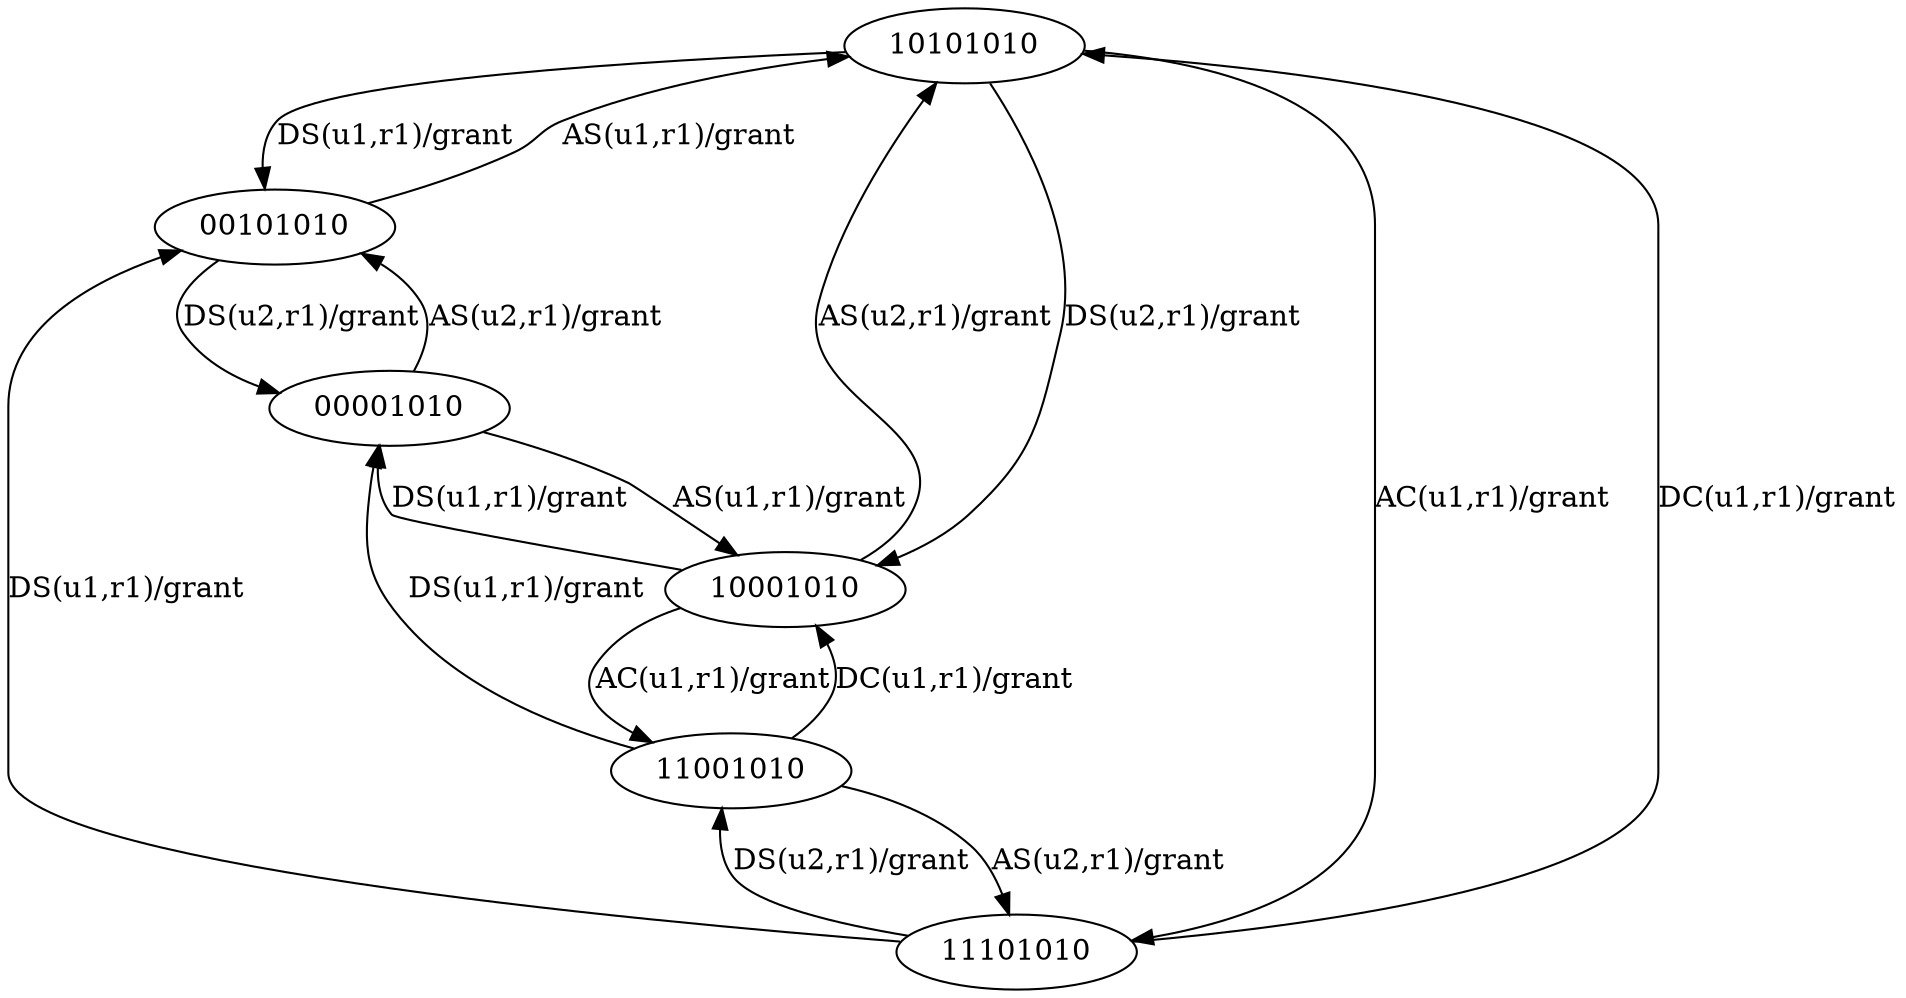 digraph rbac2Fsm {
  10101010 -> 00101010 [ label ="DS(u1,r1)/grant"];
  10101010 -> 11101010 [ label ="AC(u1,r1)/grant"];
  10101010 -> 10001010 [ label ="DS(u2,r1)/grant"];
  00101010 -> 10101010 [ label ="AS(u1,r1)/grant"];
  00101010 -> 00001010 [ label ="DS(u2,r1)/grant"];
  11101010 -> 00101010 [ label ="DS(u1,r1)/grant"];
  11101010 -> 10101010 [ label ="DC(u1,r1)/grant"];
  11101010 -> 11001010 [ label ="DS(u2,r1)/grant"];
  10001010 -> 00001010 [ label ="DS(u1,r1)/grant"];
  10001010 -> 11001010 [ label ="AC(u1,r1)/grant"];
  10001010 -> 10101010 [ label ="AS(u2,r1)/grant"];
  00001010 -> 10001010 [ label ="AS(u1,r1)/grant"];
  00001010 -> 00101010 [ label ="AS(u2,r1)/grant"];
  11001010 -> 00001010 [ label ="DS(u1,r1)/grant"];
  11001010 -> 10001010 [ label ="DC(u1,r1)/grant"];
  11001010 -> 11101010 [ label ="AS(u2,r1)/grant"];
}
